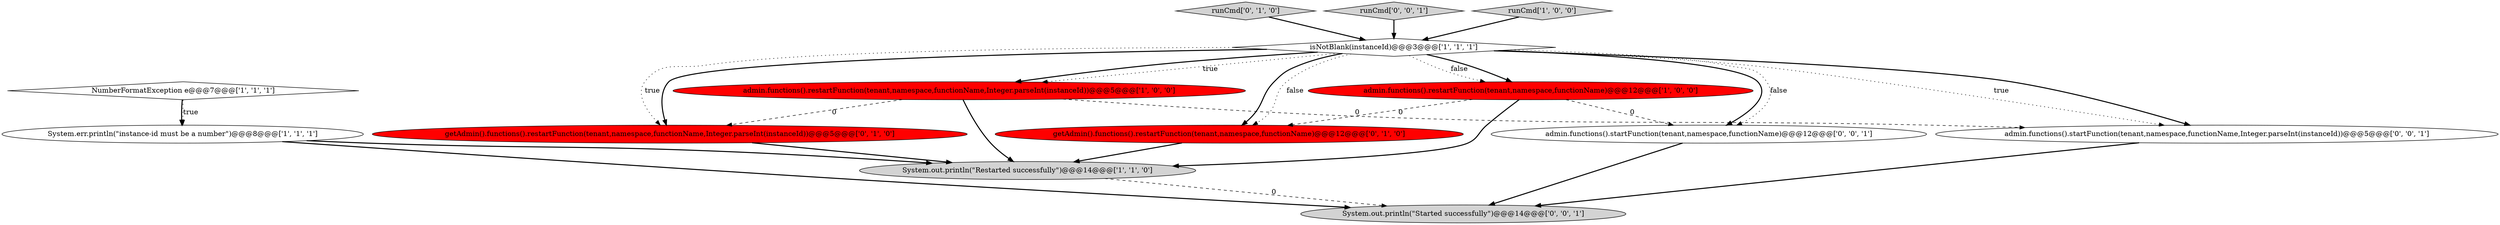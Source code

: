 digraph {
8 [style = filled, label = "runCmd['0', '1', '0']", fillcolor = lightgray, shape = diamond image = "AAA0AAABBB2BBB"];
3 [style = filled, label = "NumberFormatException e@@@7@@@['1', '1', '1']", fillcolor = white, shape = diamond image = "AAA0AAABBB1BBB"];
5 [style = filled, label = "admin.functions().restartFunction(tenant,namespace,functionName,Integer.parseInt(instanceId))@@@5@@@['1', '0', '0']", fillcolor = red, shape = ellipse image = "AAA1AAABBB1BBB"];
0 [style = filled, label = "admin.functions().restartFunction(tenant,namespace,functionName)@@@12@@@['1', '0', '0']", fillcolor = red, shape = ellipse image = "AAA1AAABBB1BBB"];
12 [style = filled, label = "runCmd['0', '0', '1']", fillcolor = lightgray, shape = diamond image = "AAA0AAABBB3BBB"];
1 [style = filled, label = "System.err.println(\"instance-id must be a number\")@@@8@@@['1', '1', '1']", fillcolor = white, shape = ellipse image = "AAA0AAABBB1BBB"];
7 [style = filled, label = "getAdmin().functions().restartFunction(tenant,namespace,functionName)@@@12@@@['0', '1', '0']", fillcolor = red, shape = ellipse image = "AAA1AAABBB2BBB"];
6 [style = filled, label = "System.out.println(\"Restarted successfully\")@@@14@@@['1', '1', '0']", fillcolor = lightgray, shape = ellipse image = "AAA0AAABBB1BBB"];
10 [style = filled, label = "System.out.println(\"Started successfully\")@@@14@@@['0', '0', '1']", fillcolor = lightgray, shape = ellipse image = "AAA0AAABBB3BBB"];
4 [style = filled, label = "runCmd['1', '0', '0']", fillcolor = lightgray, shape = diamond image = "AAA0AAABBB1BBB"];
2 [style = filled, label = "isNotBlank(instanceId)@@@3@@@['1', '1', '1']", fillcolor = white, shape = diamond image = "AAA0AAABBB1BBB"];
13 [style = filled, label = "admin.functions().startFunction(tenant,namespace,functionName)@@@12@@@['0', '0', '1']", fillcolor = white, shape = ellipse image = "AAA0AAABBB3BBB"];
9 [style = filled, label = "getAdmin().functions().restartFunction(tenant,namespace,functionName,Integer.parseInt(instanceId))@@@5@@@['0', '1', '0']", fillcolor = red, shape = ellipse image = "AAA1AAABBB2BBB"];
11 [style = filled, label = "admin.functions().startFunction(tenant,namespace,functionName,Integer.parseInt(instanceId))@@@5@@@['0', '0', '1']", fillcolor = white, shape = ellipse image = "AAA0AAABBB3BBB"];
13->10 [style = bold, label=""];
3->1 [style = bold, label=""];
0->6 [style = bold, label=""];
5->9 [style = dashed, label="0"];
4->2 [style = bold, label=""];
2->0 [style = dotted, label="false"];
2->9 [style = bold, label=""];
9->6 [style = bold, label=""];
6->10 [style = dashed, label="0"];
2->13 [style = bold, label=""];
2->7 [style = dotted, label="false"];
2->11 [style = dotted, label="true"];
12->2 [style = bold, label=""];
2->0 [style = bold, label=""];
1->6 [style = bold, label=""];
2->9 [style = dotted, label="true"];
5->6 [style = bold, label=""];
8->2 [style = bold, label=""];
5->11 [style = dashed, label="0"];
11->10 [style = bold, label=""];
0->13 [style = dashed, label="0"];
7->6 [style = bold, label=""];
2->7 [style = bold, label=""];
2->5 [style = dotted, label="true"];
0->7 [style = dashed, label="0"];
1->10 [style = bold, label=""];
3->1 [style = dotted, label="true"];
2->11 [style = bold, label=""];
2->5 [style = bold, label=""];
2->13 [style = dotted, label="false"];
}

